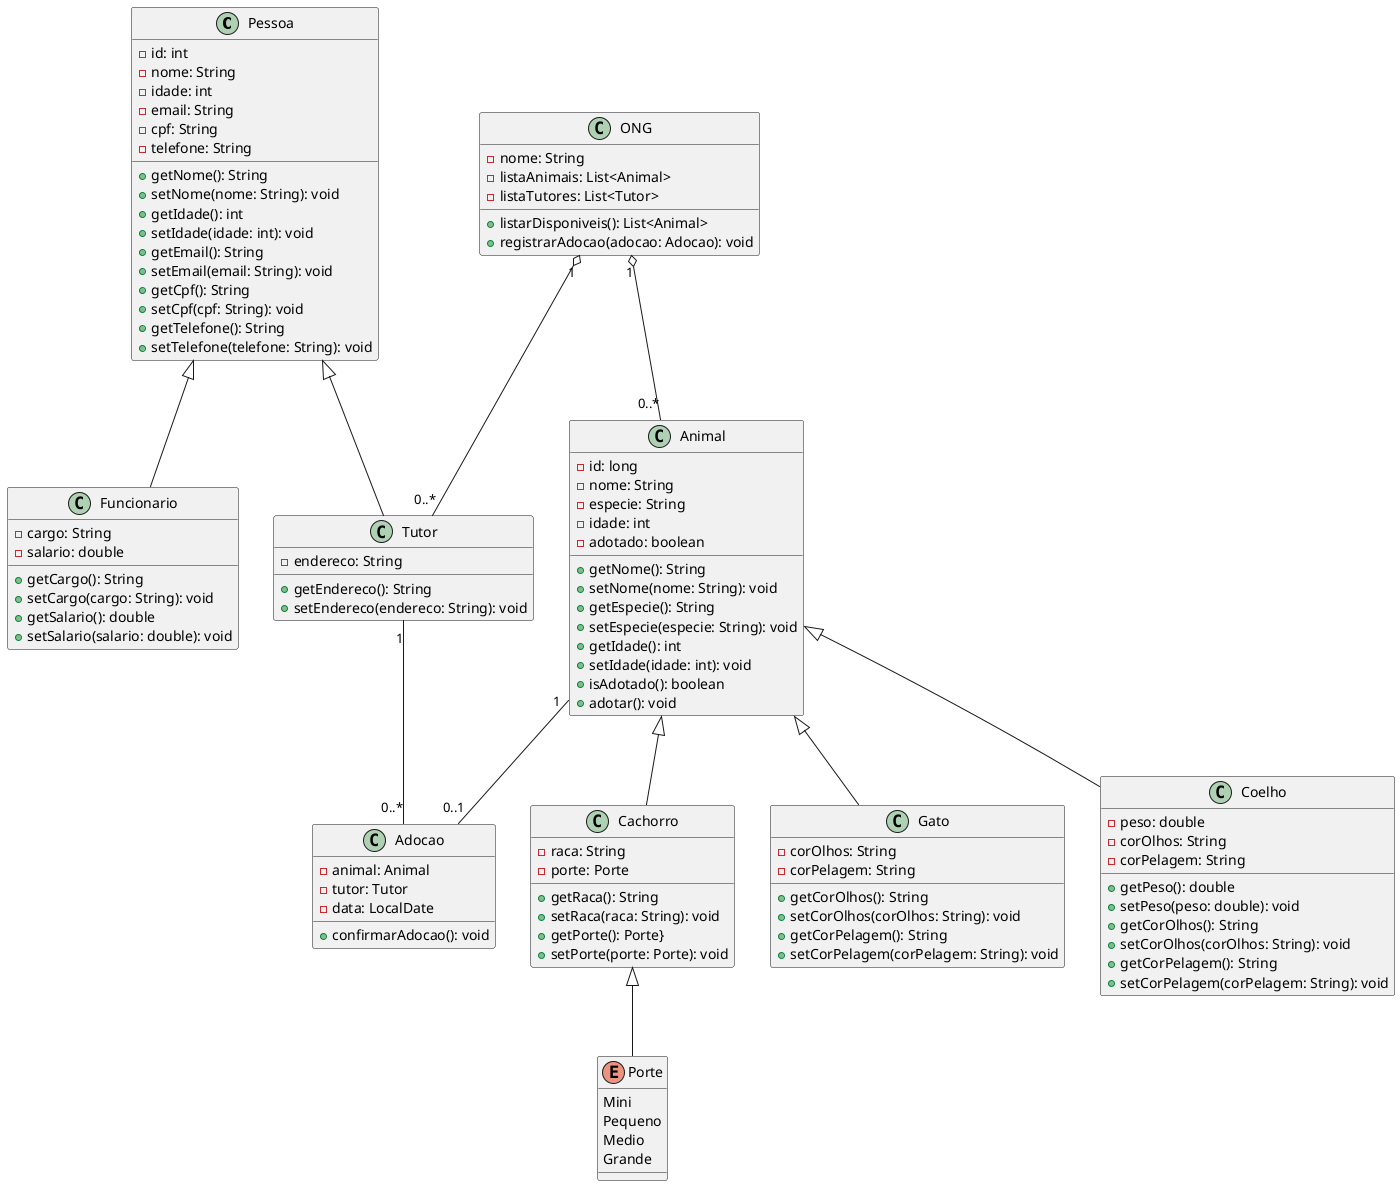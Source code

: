 @startuml MeAuPet

class Pessoa {
    - id: int
    - nome: String
    - idade: int
    - email: String
    - cpf: String
    - telefone: String
    + getNome(): String
    + setNome(nome: String): void
    + getIdade(): int
    + setIdade(idade: int): void
    + getEmail(): String
    + setEmail(email: String): void
    + getCpf(): String
    + setCpf(cpf: String): void
    + getTelefone(): String
    + setTelefone(telefone: String): void
}

class Tutor {
    - endereco: String
    + getEndereco(): String
    + setEndereco(endereco: String): void
}

class Funcionario {
    - cargo: String
    - salario: double
    + getCargo(): String
    + setCargo(cargo: String): void
    + getSalario(): double
    + setSalario(salario: double): void
}

Pessoa <|-- Tutor
Pessoa <|-- Funcionario

class Animal {
    - id: long
    - nome: String
    - especie: String
    - idade: int
    - adotado: boolean
    + getNome(): String
    + setNome(nome: String): void
    + getEspecie(): String
    + setEspecie(especie: String): void
    + getIdade(): int
    + setIdade(idade: int): void
    + isAdotado(): boolean
    + adotar(): void
}

class Cachorro {
    - raca: String
    - porte: Porte
    + getRaca(): String
    + setRaca(raca: String): void
    + getPorte(): Porte}
    + setPorte(porte: Porte): void
}

enum Porte{
    Mini
    Pequeno
    Medio
    Grande
}

class Gato {
    - corOlhos: String
    - corPelagem: String
    + getCorOlhos(): String
    + setCorOlhos(corOlhos: String): void
    + getCorPelagem(): String
    + setCorPelagem(corPelagem: String): void
}

class Coelho {
    - peso: double
    - corOlhos: String
    - corPelagem: String
    + getPeso(): double
    + setPeso(peso: double): void
    + getCorOlhos(): String
    + setCorOlhos(corOlhos: String): void
    + getCorPelagem(): String
    + setCorPelagem(corPelagem: String): void
}

Animal <|-- Cachorro
Animal <|-- Gato
Animal <|-- Coelho
Cachorro <|-- Porte

class Adocao {
  - animal: Animal
  - tutor: Tutor
  - data: LocalDate
  + confirmarAdocao(): void
}

class ONG {
  - nome: String
  - listaAnimais: List<Animal>
  - listaTutores: List<Tutor>
  + listarDisponiveis(): List<Animal>
  + registrarAdocao(adocao: Adocao): void
}

Tutor "1" -- "0..*" Adocao
Animal "1" -- "0..1" Adocao
ONG "1" o-- "0..*" Animal
ONG "1" o-- "0..*" Tutor

@enduml
